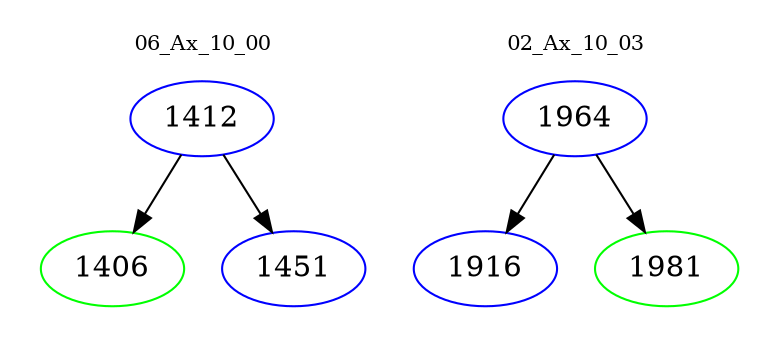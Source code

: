 digraph{
subgraph cluster_0 {
color = white
label = "06_Ax_10_00";
fontsize=10;
T0_1412 [label="1412", color="blue"]
T0_1412 -> T0_1406 [color="black"]
T0_1406 [label="1406", color="green"]
T0_1412 -> T0_1451 [color="black"]
T0_1451 [label="1451", color="blue"]
}
subgraph cluster_1 {
color = white
label = "02_Ax_10_03";
fontsize=10;
T1_1964 [label="1964", color="blue"]
T1_1964 -> T1_1916 [color="black"]
T1_1916 [label="1916", color="blue"]
T1_1964 -> T1_1981 [color="black"]
T1_1981 [label="1981", color="green"]
}
}

